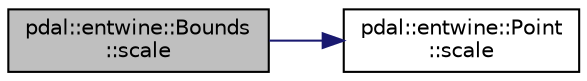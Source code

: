 digraph "pdal::entwine::Bounds::scale"
{
  edge [fontname="Helvetica",fontsize="10",labelfontname="Helvetica",labelfontsize="10"];
  node [fontname="Helvetica",fontsize="10",shape=record];
  rankdir="LR";
  Node1 [label="pdal::entwine::Bounds\l::scale",height=0.2,width=0.4,color="black", fillcolor="grey75", style="filled", fontcolor="black"];
  Node1 -> Node2 [color="midnightblue",fontsize="10",style="solid",fontname="Helvetica"];
  Node2 [label="pdal::entwine::Point\l::scale",height=0.2,width=0.4,color="black", fillcolor="white", style="filled",URL="$classpdal_1_1entwine_1_1Point.html#a25cc2ce0a86c7992414e8301fb11cbc6"];
}
